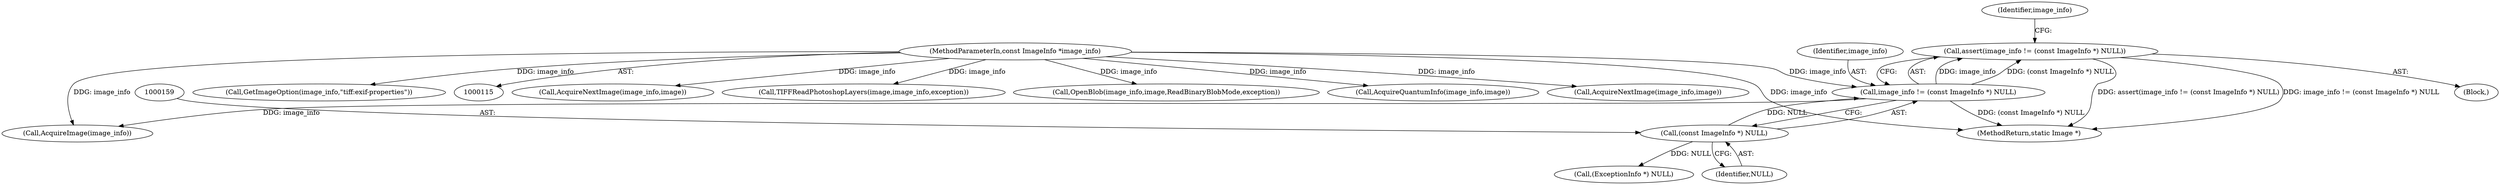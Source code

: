 digraph "0_ImageMagick_f8877abac8e568b2f339cca70c2c3c1b6eaec288@API" {
"1000155" [label="(Call,assert(image_info != (const ImageInfo *) NULL))"];
"1000156" [label="(Call,image_info != (const ImageInfo *) NULL)"];
"1000116" [label="(MethodParameterIn,const ImageInfo *image_info)"];
"1000158" [label="(Call,(const ImageInfo *) NULL)"];
"1000185" [label="(Call,(ExceptionInfo *) NULL)"];
"1000156" [label="(Call,image_info != (const ImageInfo *) NULL)"];
"1000116" [label="(MethodParameterIn,const ImageInfo *image_info)"];
"1000196" [label="(Call,AcquireImage(image_info))"];
"1003323" [label="(Call,AcquireNextImage(image_info,image))"];
"1003369" [label="(Call,TIFFReadPhotoshopLayers(image,image_info,exception))"];
"1000155" [label="(Call,assert(image_info != (const ImageInfo *) NULL))"];
"1000200" [label="(Call,OpenBlob(image_info,image,ReadBinaryBlobMode,exception))"];
"1000164" [label="(Identifier,image_info)"];
"1003399" [label="(MethodReturn,static Image *)"];
"1000160" [label="(Identifier,NULL)"];
"1000118" [label="(Block,)"];
"1001115" [label="(Call,AcquireQuantumInfo(image_info,image))"];
"1000310" [label="(Call,AcquireNextImage(image_info,image))"];
"1000158" [label="(Call,(const ImageInfo *) NULL)"];
"1000729" [label="(Call,GetImageOption(image_info,\"tiff:exif-properties\"))"];
"1000157" [label="(Identifier,image_info)"];
"1000155" -> "1000118"  [label="AST: "];
"1000155" -> "1000156"  [label="CFG: "];
"1000156" -> "1000155"  [label="AST: "];
"1000164" -> "1000155"  [label="CFG: "];
"1000155" -> "1003399"  [label="DDG: assert(image_info != (const ImageInfo *) NULL)"];
"1000155" -> "1003399"  [label="DDG: image_info != (const ImageInfo *) NULL"];
"1000156" -> "1000155"  [label="DDG: image_info"];
"1000156" -> "1000155"  [label="DDG: (const ImageInfo *) NULL"];
"1000156" -> "1000158"  [label="CFG: "];
"1000157" -> "1000156"  [label="AST: "];
"1000158" -> "1000156"  [label="AST: "];
"1000156" -> "1003399"  [label="DDG: (const ImageInfo *) NULL"];
"1000116" -> "1000156"  [label="DDG: image_info"];
"1000158" -> "1000156"  [label="DDG: NULL"];
"1000156" -> "1000196"  [label="DDG: image_info"];
"1000116" -> "1000115"  [label="AST: "];
"1000116" -> "1003399"  [label="DDG: image_info"];
"1000116" -> "1000196"  [label="DDG: image_info"];
"1000116" -> "1000200"  [label="DDG: image_info"];
"1000116" -> "1000310"  [label="DDG: image_info"];
"1000116" -> "1000729"  [label="DDG: image_info"];
"1000116" -> "1001115"  [label="DDG: image_info"];
"1000116" -> "1003323"  [label="DDG: image_info"];
"1000116" -> "1003369"  [label="DDG: image_info"];
"1000158" -> "1000160"  [label="CFG: "];
"1000159" -> "1000158"  [label="AST: "];
"1000160" -> "1000158"  [label="AST: "];
"1000158" -> "1000185"  [label="DDG: NULL"];
}
